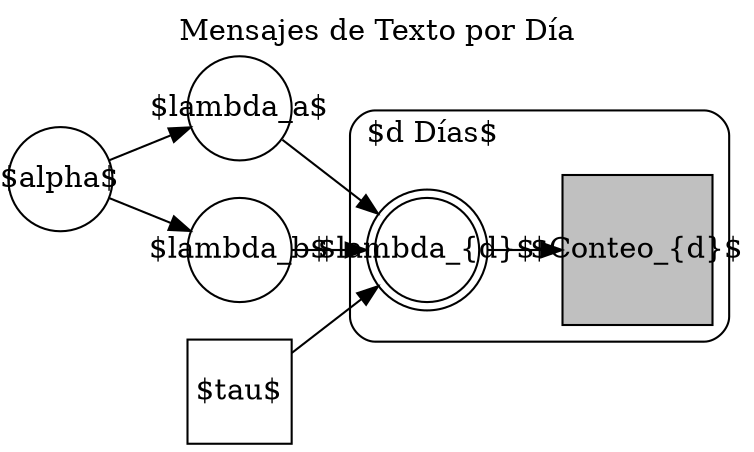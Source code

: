 digraph G {rankdir=LR; compound=true; newrank=true; labelloc="t";           label="Mensajes de Texto por Día";           /* general properties*/           node [margin=0, fixedsize=true, shape=circle, width=0.7, lblstyle="font=\small"];           alpha -> lambda_a;           alpha -> lambda_b;           lambda_a -> lambda;           lambda_b -> lambda;           tau -> lambda;           subgraph cluster0{style = rounded; labeljust=l;             label = "$d Días$";             lambda -> dias;           }           /* nodes */           alpha [label = "$alpha$"];           lambda_a [label = "$lambda_a$"];           lambda_b [label = "$lambda_b$"];           lambda [label = "$lambda_{d}$", peripheries = 2];           tau [label = "$tau$", shape = square];           dias [label = "$Conteo_{d}$", width=1, shape = square, style = filled, fillcolor = gray];           }
